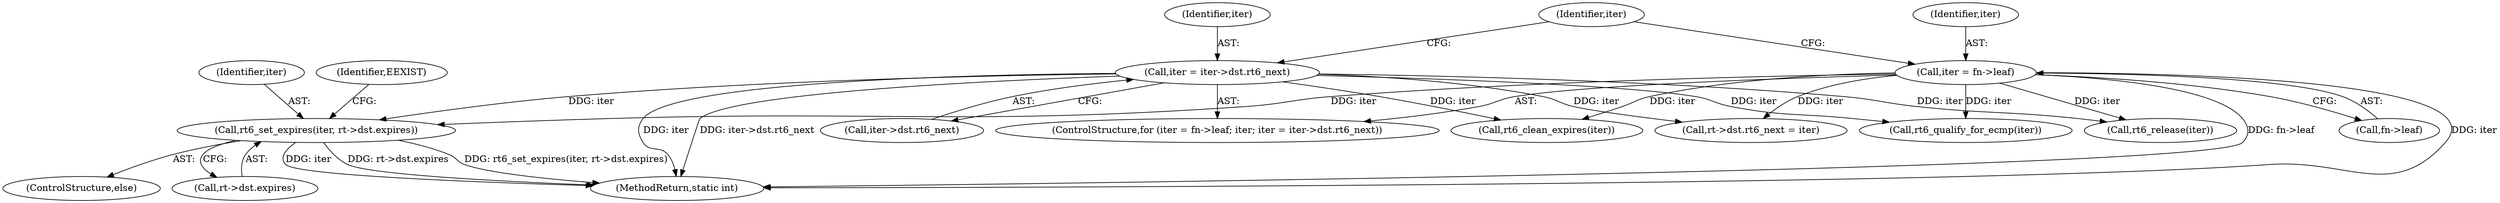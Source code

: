 digraph "0_linux_307f2fb95e9b96b3577916e73d92e104f8f26494@pointer" {
"1000267" [label="(Call,rt6_set_expires(iter, rt->dst.expires))"];
"1000163" [label="(Call,iter = fn->leaf)"];
"1000169" [label="(Call,iter = iter->dst.rt6_next)"];
"1000264" [label="(Call,rt6_clean_expires(iter))"];
"1000276" [label="(Identifier,EEXIST)"];
"1000522" [label="(MethodReturn,static int)"];
"1000168" [label="(Identifier,iter)"];
"1000268" [label="(Identifier,iter)"];
"1000495" [label="(Call,rt6_release(iter))"];
"1000266" [label="(ControlStructure,else)"];
"1000269" [label="(Call,rt->dst.expires)"];
"1000171" [label="(Call,iter->dst.rt6_next)"];
"1000169" [label="(Call,iter = iter->dst.rt6_next)"];
"1000164" [label="(Identifier,iter)"];
"1000162" [label="(ControlStructure,for (iter = fn->leaf; iter; iter = iter->dst.rt6_next))"];
"1000165" [label="(Call,fn->leaf)"];
"1000394" [label="(Call,rt->dst.rt6_next = iter)"];
"1000170" [label="(Identifier,iter)"];
"1000267" [label="(Call,rt6_set_expires(iter, rt->dst.expires))"];
"1000163" [label="(Call,iter = fn->leaf)"];
"1000280" [label="(Call,rt6_qualify_for_ecmp(iter))"];
"1000267" -> "1000266"  [label="AST: "];
"1000267" -> "1000269"  [label="CFG: "];
"1000268" -> "1000267"  [label="AST: "];
"1000269" -> "1000267"  [label="AST: "];
"1000276" -> "1000267"  [label="CFG: "];
"1000267" -> "1000522"  [label="DDG: rt->dst.expires"];
"1000267" -> "1000522"  [label="DDG: rt6_set_expires(iter, rt->dst.expires)"];
"1000267" -> "1000522"  [label="DDG: iter"];
"1000163" -> "1000267"  [label="DDG: iter"];
"1000169" -> "1000267"  [label="DDG: iter"];
"1000163" -> "1000162"  [label="AST: "];
"1000163" -> "1000165"  [label="CFG: "];
"1000164" -> "1000163"  [label="AST: "];
"1000165" -> "1000163"  [label="AST: "];
"1000168" -> "1000163"  [label="CFG: "];
"1000163" -> "1000522"  [label="DDG: iter"];
"1000163" -> "1000522"  [label="DDG: fn->leaf"];
"1000163" -> "1000264"  [label="DDG: iter"];
"1000163" -> "1000280"  [label="DDG: iter"];
"1000163" -> "1000394"  [label="DDG: iter"];
"1000163" -> "1000495"  [label="DDG: iter"];
"1000169" -> "1000162"  [label="AST: "];
"1000169" -> "1000171"  [label="CFG: "];
"1000170" -> "1000169"  [label="AST: "];
"1000171" -> "1000169"  [label="AST: "];
"1000168" -> "1000169"  [label="CFG: "];
"1000169" -> "1000522"  [label="DDG: iter->dst.rt6_next"];
"1000169" -> "1000522"  [label="DDG: iter"];
"1000169" -> "1000264"  [label="DDG: iter"];
"1000169" -> "1000280"  [label="DDG: iter"];
"1000169" -> "1000394"  [label="DDG: iter"];
"1000169" -> "1000495"  [label="DDG: iter"];
}
